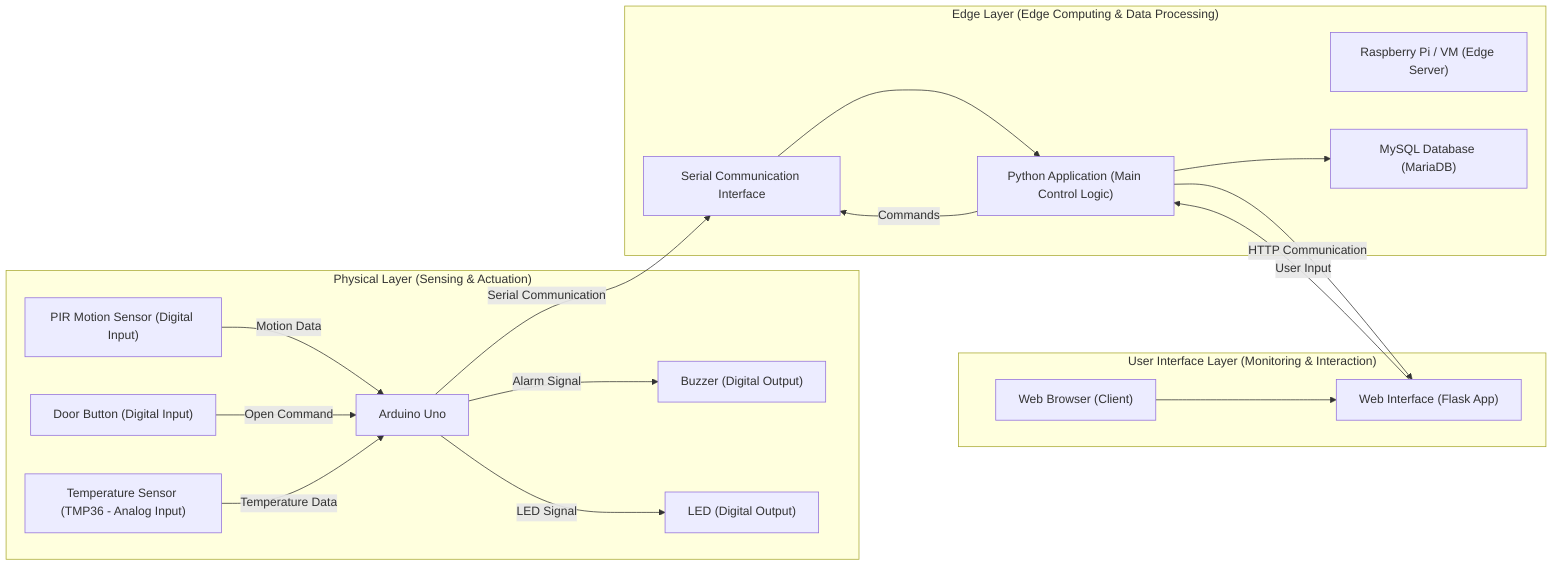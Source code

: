 ---
config:
  theme: default
---
flowchart LR
  subgraph PL["Physical Layer (Sensing & Actuation)"]
    Arduino["Arduino Uno"]
    PIR["PIR Motion Sensor (Digital Input)"]
    Button["Door Button (Digital Input)"]
    Temp["Temperature Sensor (TMP36 - Analog Input)"]
    Buzzer["Buzzer (Digital Output)"]
    LED["LED (Digital Output)"]
    PIR -->|Motion Data| Arduino
    Button -->|Open Command| Arduino
    Temp -->|Temperature Data| Arduino
    Arduino -->|Alarm Signal| Buzzer
    Arduino -->|LED Signal| LED
  end
  subgraph EL["Edge Layer (Edge Computing & Data Processing)"]
    EdgeServer["Raspberry Pi / VM (Edge Server)"]
    SerialComm["Serial Communication Interface"]
    PythonApp["Python Application (Main Control Logic)"]
    DB["MySQL Database (MariaDB)"]
    Arduino -->|Serial Communication| SerialComm
    SerialComm --> PythonApp
    PythonApp --> DB
    PythonApp -->|Commands| SerialComm
  end
  subgraph UI["User Interface Layer (Monitoring & Interaction)"]
    Browser["Web Browser (Client)"]
    WebInterface["Web Interface (Flask App)"]
    Browser --> WebInterface
    WebInterface -->|User Input| PythonApp
    PythonApp -->|HTTP Communication| WebInterface
  end